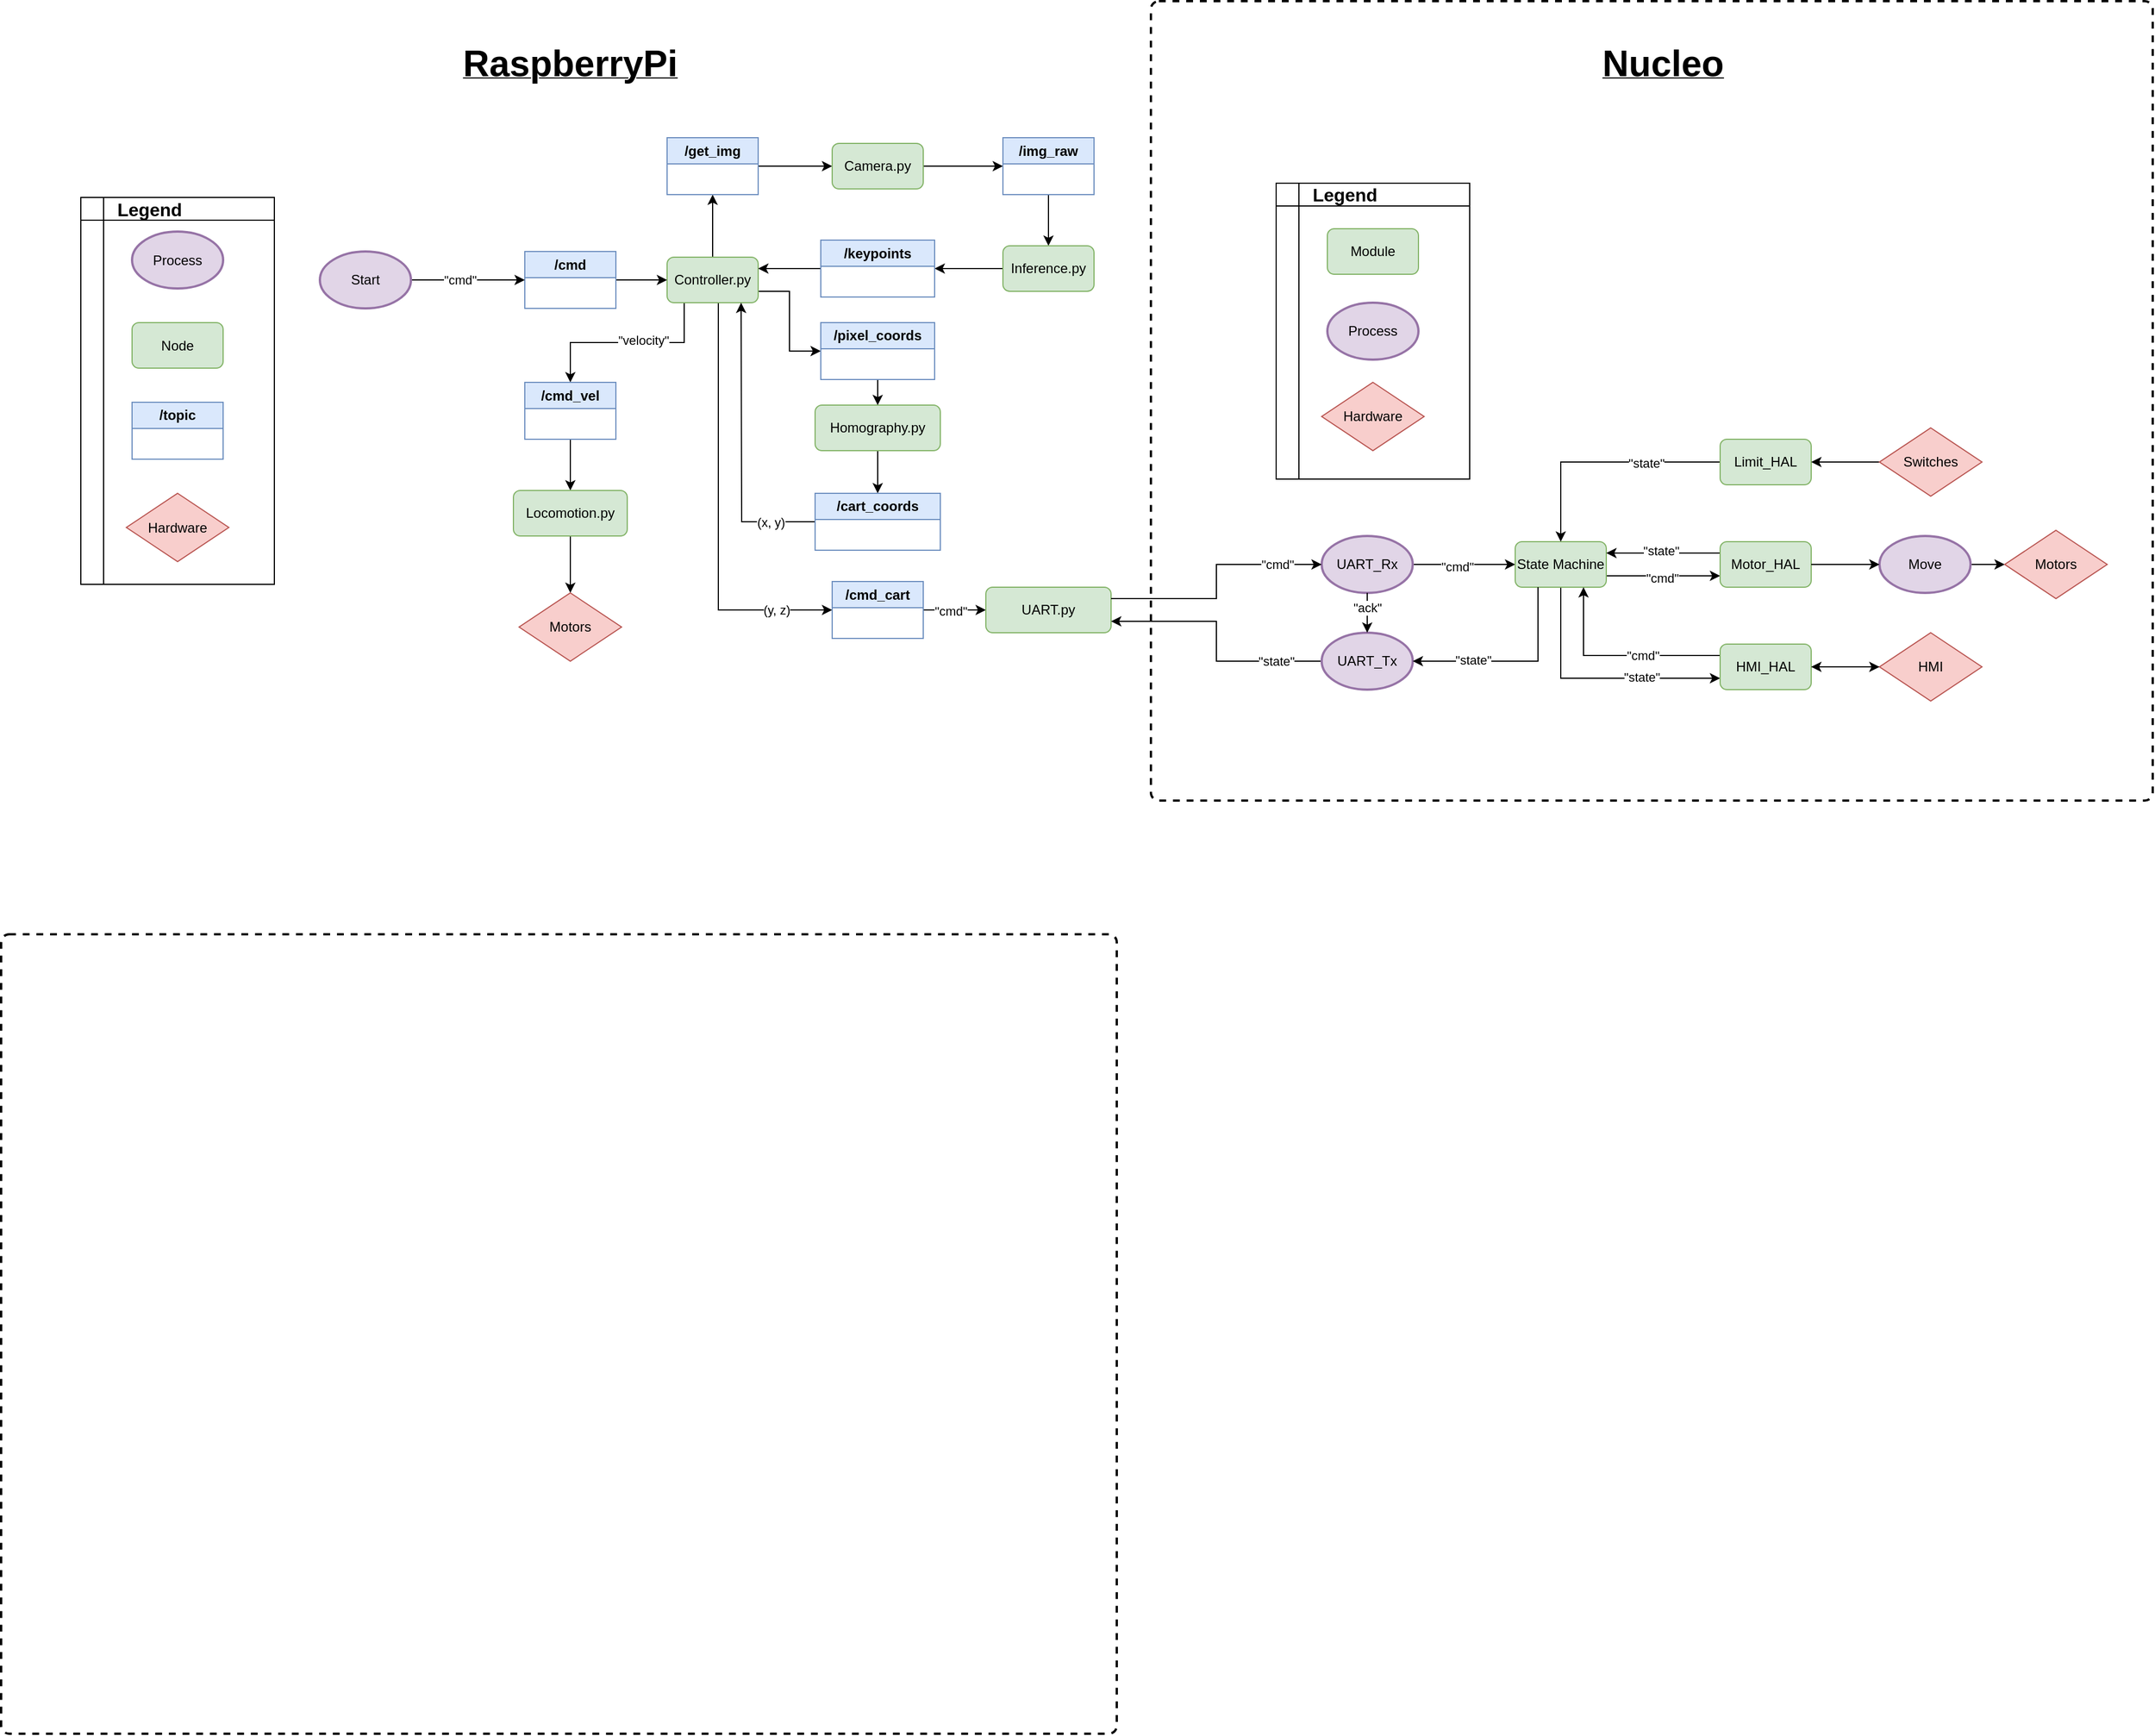 <mxfile version="24.8.4">
  <diagram name="Page-1" id="js-JORSwDeCTtrG_aufr">
    <mxGraphModel dx="1839" dy="1692" grid="1" gridSize="10" guides="1" tooltips="1" connect="1" arrows="1" fold="1" page="1" pageScale="1" pageWidth="850" pageHeight="1100" math="0" shadow="0">
      <root>
        <mxCell id="0" />
        <mxCell id="1" parent="0" />
        <mxCell id="SvQYntT_slhw4JaxMj-Q-137" value="" style="rounded=1;whiteSpace=wrap;html=1;absoluteArcSize=1;arcSize=14;strokeWidth=2;fillColor=none;dashed=1;" parent="1" vertex="1">
          <mxGeometry x="-500" y="520" width="980" height="702.5" as="geometry" />
        </mxCell>
        <mxCell id="SvQYntT_slhw4JaxMj-Q-130" value="" style="shape=internalStorage;whiteSpace=wrap;html=1;backgroundOutline=1;" parent="1" vertex="1">
          <mxGeometry x="-430" y="-127.5" width="170" height="340" as="geometry" />
        </mxCell>
        <mxCell id="SvQYntT_slhw4JaxMj-Q-131" value="&lt;font size=&quot;1&quot; style=&quot;&quot;&gt;&lt;b style=&quot;&quot;&gt;&lt;span style=&quot;font-size: 16px;&quot;&gt;Legend&lt;/span&gt;&lt;/b&gt;&lt;/font&gt;" style="text;html=1;align=center;verticalAlign=middle;resizable=0;points=[];autosize=1;strokeColor=none;fillColor=none;" parent="1" vertex="1">
          <mxGeometry x="-410" y="-132.5" width="80" height="30" as="geometry" />
        </mxCell>
        <mxCell id="SvQYntT_slhw4JaxMj-Q-129" value="" style="shape=internalStorage;whiteSpace=wrap;html=1;backgroundOutline=1;" parent="1" vertex="1">
          <mxGeometry x="620" y="-140" width="170" height="260" as="geometry" />
        </mxCell>
        <mxCell id="SvQYntT_slhw4JaxMj-Q-13" style="edgeStyle=orthogonalEdgeStyle;rounded=0;orthogonalLoop=1;jettySize=auto;html=1;exitX=0.5;exitY=1;exitDx=0;exitDy=0;entryX=0.5;entryY=0;entryDx=0;entryDy=0;" parent="1" source="SvQYntT_slhw4JaxMj-Q-2" target="SvQYntT_slhw4JaxMj-Q-11" edge="1">
          <mxGeometry relative="1" as="geometry">
            <Array as="points">
              <mxPoint x="100" y="-35" />
              <mxPoint x="100" />
              <mxPoint />
            </Array>
          </mxGeometry>
        </mxCell>
        <mxCell id="SvQYntT_slhw4JaxMj-Q-14" value="&quot;velocity&quot;" style="edgeLabel;html=1;align=center;verticalAlign=middle;resizable=0;points=[];" parent="SvQYntT_slhw4JaxMj-Q-13" vertex="1" connectable="0">
          <mxGeometry x="-0.015" y="-2" relative="1" as="geometry">
            <mxPoint as="offset" />
          </mxGeometry>
        </mxCell>
        <mxCell id="SvQYntT_slhw4JaxMj-Q-50" style="edgeStyle=orthogonalEdgeStyle;rounded=0;orthogonalLoop=1;jettySize=auto;html=1;exitX=0.5;exitY=0;exitDx=0;exitDy=0;entryX=0.5;entryY=1;entryDx=0;entryDy=0;" parent="1" source="SvQYntT_slhw4JaxMj-Q-2" target="SvQYntT_slhw4JaxMj-Q-18" edge="1">
          <mxGeometry relative="1" as="geometry" />
        </mxCell>
        <mxCell id="SvQYntT_slhw4JaxMj-Q-67" style="edgeStyle=orthogonalEdgeStyle;rounded=0;orthogonalLoop=1;jettySize=auto;html=1;exitX=0.5;exitY=1;exitDx=0;exitDy=0;entryX=0;entryY=0.5;entryDx=0;entryDy=0;" parent="1" edge="1" target="SvQYntT_slhw4JaxMj-Q-66">
          <mxGeometry relative="1" as="geometry">
            <mxPoint x="115" y="-35" as="sourcePoint" />
            <mxPoint x="220" y="235" as="targetPoint" />
            <Array as="points">
              <mxPoint x="130" y="-35" />
              <mxPoint x="130" y="235" />
            </Array>
          </mxGeometry>
        </mxCell>
        <mxCell id="SvQYntT_slhw4JaxMj-Q-68" value="(y, z)" style="edgeLabel;html=1;align=center;verticalAlign=middle;resizable=0;points=[];" parent="SvQYntT_slhw4JaxMj-Q-67" vertex="1" connectable="0">
          <mxGeometry x="0.742" relative="1" as="geometry">
            <mxPoint as="offset" />
          </mxGeometry>
        </mxCell>
        <mxCell id="pFv_5wyaezQBT4WOw5hq-5" style="edgeStyle=orthogonalEdgeStyle;rounded=0;orthogonalLoop=1;jettySize=auto;html=1;exitX=1;exitY=0.75;exitDx=0;exitDy=0;entryX=0;entryY=0.5;entryDx=0;entryDy=0;" edge="1" parent="1" source="SvQYntT_slhw4JaxMj-Q-2" target="pFv_5wyaezQBT4WOw5hq-1">
          <mxGeometry relative="1" as="geometry" />
        </mxCell>
        <mxCell id="SvQYntT_slhw4JaxMj-Q-2" value="Controller.py" style="rounded=1;whiteSpace=wrap;html=1;fillColor=#d5e8d4;strokeColor=#82b366;" parent="1" vertex="1">
          <mxGeometry x="85" y="-75" width="80" height="40" as="geometry" />
        </mxCell>
        <mxCell id="SvQYntT_slhw4JaxMj-Q-10" style="edgeStyle=orthogonalEdgeStyle;rounded=0;orthogonalLoop=1;jettySize=auto;html=1;exitX=1;exitY=0.5;exitDx=0;exitDy=0;entryX=0;entryY=0.5;entryDx=0;entryDy=0;" parent="1" source="SvQYntT_slhw4JaxMj-Q-5" target="SvQYntT_slhw4JaxMj-Q-2" edge="1">
          <mxGeometry relative="1" as="geometry" />
        </mxCell>
        <mxCell id="SvQYntT_slhw4JaxMj-Q-5" value="/cmd" style="swimlane;whiteSpace=wrap;html=1;fillColor=#dae8fc;strokeColor=#6c8ebf;" parent="1" vertex="1">
          <mxGeometry x="-40" y="-80" width="80" height="50" as="geometry" />
        </mxCell>
        <mxCell id="SvQYntT_slhw4JaxMj-Q-6" value="Process" style="strokeWidth=2;html=1;shape=mxgraph.flowchart.start_1;whiteSpace=wrap;fillColor=#e1d5e7;strokeColor=#9673a6;" parent="1" vertex="1">
          <mxGeometry x="-385" y="-97.5" width="80" height="50" as="geometry" />
        </mxCell>
        <mxCell id="SvQYntT_slhw4JaxMj-Q-61" style="edgeStyle=orthogonalEdgeStyle;rounded=0;orthogonalLoop=1;jettySize=auto;html=1;exitX=1;exitY=0.5;exitDx=0;exitDy=0;exitPerimeter=0;entryX=0;entryY=0.5;entryDx=0;entryDy=0;" parent="1" source="SvQYntT_slhw4JaxMj-Q-7" target="SvQYntT_slhw4JaxMj-Q-5" edge="1">
          <mxGeometry relative="1" as="geometry" />
        </mxCell>
        <mxCell id="SvQYntT_slhw4JaxMj-Q-62" value="&quot;cmd&quot;" style="edgeLabel;html=1;align=center;verticalAlign=middle;resizable=0;points=[];" parent="SvQYntT_slhw4JaxMj-Q-61" vertex="1" connectable="0">
          <mxGeometry x="-0.147" relative="1" as="geometry">
            <mxPoint as="offset" />
          </mxGeometry>
        </mxCell>
        <mxCell id="SvQYntT_slhw4JaxMj-Q-7" value="Start" style="strokeWidth=2;html=1;shape=mxgraph.flowchart.start_1;whiteSpace=wrap;fillColor=#e1d5e7;strokeColor=#9673a6;" parent="1" vertex="1">
          <mxGeometry x="-220" y="-80" width="80" height="50" as="geometry" />
        </mxCell>
        <mxCell id="SvQYntT_slhw4JaxMj-Q-21" style="edgeStyle=orthogonalEdgeStyle;rounded=0;orthogonalLoop=1;jettySize=auto;html=1;exitX=0.5;exitY=1;exitDx=0;exitDy=0;entryX=0.5;entryY=0;entryDx=0;entryDy=0;" parent="1" source="SvQYntT_slhw4JaxMj-Q-11" target="SvQYntT_slhw4JaxMj-Q-12" edge="1">
          <mxGeometry relative="1" as="geometry" />
        </mxCell>
        <mxCell id="SvQYntT_slhw4JaxMj-Q-11" value="/cmd_vel" style="swimlane;whiteSpace=wrap;html=1;fillColor=#dae8fc;strokeColor=#6c8ebf;" parent="1" vertex="1">
          <mxGeometry x="-40" y="35" width="80" height="50" as="geometry" />
        </mxCell>
        <mxCell id="SvQYntT_slhw4JaxMj-Q-71" style="edgeStyle=orthogonalEdgeStyle;rounded=0;orthogonalLoop=1;jettySize=auto;html=1;exitX=0.5;exitY=1;exitDx=0;exitDy=0;entryX=0.5;entryY=0;entryDx=0;entryDy=0;" parent="1" source="SvQYntT_slhw4JaxMj-Q-12" target="SvQYntT_slhw4JaxMj-Q-70" edge="1">
          <mxGeometry relative="1" as="geometry" />
        </mxCell>
        <mxCell id="SvQYntT_slhw4JaxMj-Q-12" value="Locomotion.py" style="rounded=1;whiteSpace=wrap;html=1;fillColor=#d5e8d4;strokeColor=#82b366;" parent="1" vertex="1">
          <mxGeometry x="-50" y="130" width="100" height="40" as="geometry" />
        </mxCell>
        <mxCell id="SvQYntT_slhw4JaxMj-Q-16" value="Node" style="rounded=1;whiteSpace=wrap;html=1;fillColor=#d5e8d4;strokeColor=#82b366;" parent="1" vertex="1">
          <mxGeometry x="-385" y="-17.5" width="80" height="40" as="geometry" />
        </mxCell>
        <mxCell id="SvQYntT_slhw4JaxMj-Q-17" value="/topic" style="swimlane;whiteSpace=wrap;html=1;fillColor=#dae8fc;strokeColor=#6c8ebf;" parent="1" vertex="1">
          <mxGeometry x="-385" y="52.5" width="80" height="50" as="geometry" />
        </mxCell>
        <mxCell id="SvQYntT_slhw4JaxMj-Q-51" style="edgeStyle=orthogonalEdgeStyle;rounded=0;orthogonalLoop=1;jettySize=auto;html=1;exitX=1;exitY=0.5;exitDx=0;exitDy=0;entryX=0;entryY=0.5;entryDx=0;entryDy=0;" parent="1" source="SvQYntT_slhw4JaxMj-Q-18" target="SvQYntT_slhw4JaxMj-Q-20" edge="1">
          <mxGeometry relative="1" as="geometry" />
        </mxCell>
        <mxCell id="SvQYntT_slhw4JaxMj-Q-18" value="/get_img" style="swimlane;whiteSpace=wrap;html=1;fillColor=#dae8fc;strokeColor=#6c8ebf;" parent="1" vertex="1">
          <mxGeometry x="85" y="-180" width="80" height="50" as="geometry" />
        </mxCell>
        <mxCell id="SvQYntT_slhw4JaxMj-Q-52" style="edgeStyle=orthogonalEdgeStyle;rounded=0;orthogonalLoop=1;jettySize=auto;html=1;exitX=1;exitY=0.5;exitDx=0;exitDy=0;entryX=0;entryY=0.5;entryDx=0;entryDy=0;" parent="1" source="SvQYntT_slhw4JaxMj-Q-20" target="SvQYntT_slhw4JaxMj-Q-25" edge="1">
          <mxGeometry relative="1" as="geometry" />
        </mxCell>
        <mxCell id="SvQYntT_slhw4JaxMj-Q-20" value="Camera.py" style="rounded=1;whiteSpace=wrap;html=1;fillColor=#d5e8d4;strokeColor=#82b366;" parent="1" vertex="1">
          <mxGeometry x="230" y="-175" width="80" height="40" as="geometry" />
        </mxCell>
        <mxCell id="SvQYntT_slhw4JaxMj-Q-53" style="edgeStyle=orthogonalEdgeStyle;rounded=0;orthogonalLoop=1;jettySize=auto;html=1;exitX=0.5;exitY=1;exitDx=0;exitDy=0;entryX=0.5;entryY=0;entryDx=0;entryDy=0;" parent="1" source="SvQYntT_slhw4JaxMj-Q-25" target="SvQYntT_slhw4JaxMj-Q-27" edge="1">
          <mxGeometry relative="1" as="geometry" />
        </mxCell>
        <mxCell id="SvQYntT_slhw4JaxMj-Q-25" value="/img_raw" style="swimlane;whiteSpace=wrap;html=1;startSize=23;fillColor=#dae8fc;strokeColor=#6c8ebf;" parent="1" vertex="1">
          <mxGeometry x="380" y="-180" width="80" height="50" as="geometry" />
        </mxCell>
        <mxCell id="SvQYntT_slhw4JaxMj-Q-54" style="edgeStyle=orthogonalEdgeStyle;rounded=0;orthogonalLoop=1;jettySize=auto;html=1;exitX=0;exitY=0.5;exitDx=0;exitDy=0;entryX=1;entryY=0.5;entryDx=0;entryDy=0;" parent="1" source="SvQYntT_slhw4JaxMj-Q-27" target="SvQYntT_slhw4JaxMj-Q-31" edge="1">
          <mxGeometry relative="1" as="geometry" />
        </mxCell>
        <mxCell id="SvQYntT_slhw4JaxMj-Q-27" value="Inference.py" style="rounded=1;whiteSpace=wrap;html=1;fillColor=#d5e8d4;strokeColor=#82b366;" parent="1" vertex="1">
          <mxGeometry x="380" y="-85" width="80" height="40" as="geometry" />
        </mxCell>
        <mxCell id="pFv_5wyaezQBT4WOw5hq-3" style="edgeStyle=orthogonalEdgeStyle;rounded=0;orthogonalLoop=1;jettySize=auto;html=1;exitX=0;exitY=0.5;exitDx=0;exitDy=0;entryX=1;entryY=0.25;entryDx=0;entryDy=0;" edge="1" parent="1" source="SvQYntT_slhw4JaxMj-Q-31" target="SvQYntT_slhw4JaxMj-Q-2">
          <mxGeometry relative="1" as="geometry" />
        </mxCell>
        <mxCell id="SvQYntT_slhw4JaxMj-Q-31" value="/keypoints" style="swimlane;whiteSpace=wrap;html=1;startSize=23;fillColor=#dae8fc;strokeColor=#6c8ebf;" parent="1" vertex="1">
          <mxGeometry x="220" y="-90" width="100" height="50" as="geometry" />
        </mxCell>
        <mxCell id="SvQYntT_slhw4JaxMj-Q-63" style="edgeStyle=orthogonalEdgeStyle;rounded=0;orthogonalLoop=1;jettySize=auto;html=1;exitX=0.5;exitY=1;exitDx=0;exitDy=0;entryX=0.5;entryY=0;entryDx=0;entryDy=0;" parent="1" source="SvQYntT_slhw4JaxMj-Q-56" target="SvQYntT_slhw4JaxMj-Q-58" edge="1">
          <mxGeometry relative="1" as="geometry" />
        </mxCell>
        <mxCell id="SvQYntT_slhw4JaxMj-Q-56" value="Homography.py" style="rounded=1;whiteSpace=wrap;html=1;fillColor=#d5e8d4;strokeColor=#82b366;" parent="1" vertex="1">
          <mxGeometry x="215" y="55" width="110" height="40" as="geometry" />
        </mxCell>
        <mxCell id="SvQYntT_slhw4JaxMj-Q-64" style="edgeStyle=orthogonalEdgeStyle;rounded=0;orthogonalLoop=1;jettySize=auto;html=1;exitX=0;exitY=0.5;exitDx=0;exitDy=0;entryX=0.5;entryY=1;entryDx=0;entryDy=0;" parent="1" source="SvQYntT_slhw4JaxMj-Q-58" edge="1">
          <mxGeometry relative="1" as="geometry">
            <mxPoint x="240" y="135.0" as="sourcePoint" />
            <mxPoint x="150" y="-35.0" as="targetPoint" />
          </mxGeometry>
        </mxCell>
        <mxCell id="SvQYntT_slhw4JaxMj-Q-65" value="(x, y)" style="edgeLabel;html=1;align=center;verticalAlign=middle;resizable=0;points=[];" parent="SvQYntT_slhw4JaxMj-Q-64" vertex="1" connectable="0">
          <mxGeometry x="-0.659" y="1" relative="1" as="geometry">
            <mxPoint x="5" y="-1" as="offset" />
          </mxGeometry>
        </mxCell>
        <mxCell id="SvQYntT_slhw4JaxMj-Q-58" value="/cart_coords" style="swimlane;whiteSpace=wrap;html=1;fillColor=#dae8fc;strokeColor=#6c8ebf;" parent="1" vertex="1">
          <mxGeometry x="215" y="132.5" width="110" height="50" as="geometry" />
        </mxCell>
        <mxCell id="SvQYntT_slhw4JaxMj-Q-83" style="edgeStyle=orthogonalEdgeStyle;rounded=0;orthogonalLoop=1;jettySize=auto;html=1;exitX=1;exitY=0.5;exitDx=0;exitDy=0;entryX=0;entryY=0.5;entryDx=0;entryDy=0;" parent="1" source="SvQYntT_slhw4JaxMj-Q-66" target="SvQYntT_slhw4JaxMj-Q-72" edge="1">
          <mxGeometry relative="1" as="geometry" />
        </mxCell>
        <mxCell id="SvQYntT_slhw4JaxMj-Q-126" value="&quot;cmd&quot;" style="edgeLabel;html=1;align=center;verticalAlign=middle;resizable=0;points=[];" parent="SvQYntT_slhw4JaxMj-Q-83" vertex="1" connectable="0">
          <mxGeometry x="-0.12" y="-1" relative="1" as="geometry">
            <mxPoint as="offset" />
          </mxGeometry>
        </mxCell>
        <mxCell id="SvQYntT_slhw4JaxMj-Q-66" value="/cmd_cart" style="swimlane;whiteSpace=wrap;html=1;fillColor=#dae8fc;strokeColor=#6c8ebf;" parent="1" vertex="1">
          <mxGeometry x="230" y="210" width="80" height="50" as="geometry" />
        </mxCell>
        <mxCell id="SvQYntT_slhw4JaxMj-Q-69" value="Hardware" style="rhombus;whiteSpace=wrap;html=1;fillColor=#f8cecc;strokeColor=#b85450;" parent="1" vertex="1">
          <mxGeometry x="-390" y="132.5" width="90" height="60" as="geometry" />
        </mxCell>
        <mxCell id="SvQYntT_slhw4JaxMj-Q-70" value="Motors" style="rhombus;whiteSpace=wrap;html=1;fillColor=#f8cecc;strokeColor=#b85450;" parent="1" vertex="1">
          <mxGeometry x="-45" y="220" width="90" height="60" as="geometry" />
        </mxCell>
        <mxCell id="SvQYntT_slhw4JaxMj-Q-72" value="UART.py" style="rounded=1;whiteSpace=wrap;html=1;fillColor=#d5e8d4;strokeColor=#82b366;" parent="1" vertex="1">
          <mxGeometry x="365" y="215" width="110" height="40" as="geometry" />
        </mxCell>
        <mxCell id="SvQYntT_slhw4JaxMj-Q-96" style="edgeStyle=orthogonalEdgeStyle;rounded=0;orthogonalLoop=1;jettySize=auto;html=1;exitX=1;exitY=0.5;exitDx=0;exitDy=0;exitPerimeter=0;entryX=0;entryY=0.5;entryDx=0;entryDy=0;" parent="1" source="SvQYntT_slhw4JaxMj-Q-73" target="SvQYntT_slhw4JaxMj-Q-88" edge="1">
          <mxGeometry relative="1" as="geometry" />
        </mxCell>
        <mxCell id="SvQYntT_slhw4JaxMj-Q-121" value="&quot;cmd&quot;" style="edgeLabel;html=1;align=center;verticalAlign=middle;resizable=0;points=[];" parent="SvQYntT_slhw4JaxMj-Q-96" vertex="1" connectable="0">
          <mxGeometry x="-0.149" y="-2" relative="1" as="geometry">
            <mxPoint as="offset" />
          </mxGeometry>
        </mxCell>
        <mxCell id="SvQYntT_slhw4JaxMj-Q-73" value="UART_Rx" style="strokeWidth=2;html=1;shape=mxgraph.flowchart.start_1;whiteSpace=wrap;fillColor=#e1d5e7;strokeColor=#9673a6;" parent="1" vertex="1">
          <mxGeometry x="660" y="170" width="80" height="50" as="geometry" />
        </mxCell>
        <mxCell id="SvQYntT_slhw4JaxMj-Q-75" style="edgeStyle=orthogonalEdgeStyle;rounded=0;orthogonalLoop=1;jettySize=auto;html=1;exitX=1;exitY=0.25;exitDx=0;exitDy=0;entryX=0;entryY=0.5;entryDx=0;entryDy=0;entryPerimeter=0;" parent="1" source="SvQYntT_slhw4JaxMj-Q-72" target="SvQYntT_slhw4JaxMj-Q-73" edge="1">
          <mxGeometry relative="1" as="geometry" />
        </mxCell>
        <mxCell id="SvQYntT_slhw4JaxMj-Q-124" value="&quot;cmd&quot;" style="edgeLabel;html=1;align=center;verticalAlign=middle;resizable=0;points=[];" parent="SvQYntT_slhw4JaxMj-Q-75" vertex="1" connectable="0">
          <mxGeometry x="0.585" y="-1" relative="1" as="geometry">
            <mxPoint x="5" y="-1" as="offset" />
          </mxGeometry>
        </mxCell>
        <mxCell id="SvQYntT_slhw4JaxMj-Q-78" style="edgeStyle=orthogonalEdgeStyle;rounded=0;orthogonalLoop=1;jettySize=auto;html=1;exitX=0;exitY=0.5;exitDx=0;exitDy=0;exitPerimeter=0;entryX=1;entryY=0.75;entryDx=0;entryDy=0;" parent="1" source="SvQYntT_slhw4JaxMj-Q-76" target="SvQYntT_slhw4JaxMj-Q-72" edge="1">
          <mxGeometry relative="1" as="geometry" />
        </mxCell>
        <mxCell id="SvQYntT_slhw4JaxMj-Q-123" value="&quot;state&quot;" style="edgeLabel;html=1;align=center;verticalAlign=middle;resizable=0;points=[];" parent="SvQYntT_slhw4JaxMj-Q-78" vertex="1" connectable="0">
          <mxGeometry x="-0.681" y="2" relative="1" as="geometry">
            <mxPoint x="-5" y="-2" as="offset" />
          </mxGeometry>
        </mxCell>
        <mxCell id="SvQYntT_slhw4JaxMj-Q-76" value="UART_Tx" style="strokeWidth=2;html=1;shape=mxgraph.flowchart.start_1;whiteSpace=wrap;fillColor=#e1d5e7;strokeColor=#9673a6;" parent="1" vertex="1">
          <mxGeometry x="660" y="255" width="80" height="50" as="geometry" />
        </mxCell>
        <mxCell id="SvQYntT_slhw4JaxMj-Q-79" style="edgeStyle=orthogonalEdgeStyle;rounded=0;orthogonalLoop=1;jettySize=auto;html=1;exitX=0.5;exitY=1;exitDx=0;exitDy=0;exitPerimeter=0;entryX=0.5;entryY=0;entryDx=0;entryDy=0;entryPerimeter=0;" parent="1" source="SvQYntT_slhw4JaxMj-Q-73" target="SvQYntT_slhw4JaxMj-Q-76" edge="1">
          <mxGeometry relative="1" as="geometry" />
        </mxCell>
        <mxCell id="SvQYntT_slhw4JaxMj-Q-80" value="&quot;ack&quot;" style="edgeLabel;html=1;align=center;verticalAlign=middle;resizable=0;points=[];" parent="SvQYntT_slhw4JaxMj-Q-79" vertex="1" connectable="0">
          <mxGeometry x="-0.286" relative="1" as="geometry">
            <mxPoint as="offset" />
          </mxGeometry>
        </mxCell>
        <mxCell id="SvQYntT_slhw4JaxMj-Q-81" value="Module" style="rounded=1;whiteSpace=wrap;html=1;fillColor=#d5e8d4;strokeColor=#82b366;" parent="1" vertex="1">
          <mxGeometry x="665" y="-100" width="80" height="40" as="geometry" />
        </mxCell>
        <mxCell id="SvQYntT_slhw4JaxMj-Q-119" style="edgeStyle=orthogonalEdgeStyle;rounded=0;orthogonalLoop=1;jettySize=auto;html=1;exitX=1;exitY=0.5;exitDx=0;exitDy=0;exitPerimeter=0;entryX=0;entryY=0.5;entryDx=0;entryDy=0;" parent="1" source="SvQYntT_slhw4JaxMj-Q-82" target="SvQYntT_slhw4JaxMj-Q-97" edge="1">
          <mxGeometry relative="1" as="geometry" />
        </mxCell>
        <mxCell id="SvQYntT_slhw4JaxMj-Q-82" value="Move" style="strokeWidth=2;html=1;shape=mxgraph.flowchart.start_1;whiteSpace=wrap;fillColor=#e1d5e7;strokeColor=#9673a6;" parent="1" vertex="1">
          <mxGeometry x="1150" y="170" width="80" height="50" as="geometry" />
        </mxCell>
        <mxCell id="SvQYntT_slhw4JaxMj-Q-93" style="edgeStyle=orthogonalEdgeStyle;rounded=0;orthogonalLoop=1;jettySize=auto;html=1;exitX=1;exitY=0.75;exitDx=0;exitDy=0;entryX=0;entryY=0.75;entryDx=0;entryDy=0;" parent="1" source="SvQYntT_slhw4JaxMj-Q-88" target="SvQYntT_slhw4JaxMj-Q-90" edge="1">
          <mxGeometry relative="1" as="geometry" />
        </mxCell>
        <mxCell id="SvQYntT_slhw4JaxMj-Q-95" value="&quot;cmd&quot;" style="edgeLabel;html=1;align=center;verticalAlign=middle;resizable=0;points=[];" parent="SvQYntT_slhw4JaxMj-Q-93" vertex="1" connectable="0">
          <mxGeometry x="-0.033" y="-2" relative="1" as="geometry">
            <mxPoint as="offset" />
          </mxGeometry>
        </mxCell>
        <mxCell id="SvQYntT_slhw4JaxMj-Q-112" style="edgeStyle=orthogonalEdgeStyle;rounded=0;orthogonalLoop=1;jettySize=auto;html=1;exitX=0.5;exitY=1;exitDx=0;exitDy=0;entryX=0;entryY=0.75;entryDx=0;entryDy=0;" parent="1" source="SvQYntT_slhw4JaxMj-Q-88" target="SvQYntT_slhw4JaxMj-Q-107" edge="1">
          <mxGeometry relative="1" as="geometry" />
        </mxCell>
        <mxCell id="SvQYntT_slhw4JaxMj-Q-113" value="&quot;state&quot;" style="edgeLabel;html=1;align=center;verticalAlign=middle;resizable=0;points=[];" parent="SvQYntT_slhw4JaxMj-Q-112" vertex="1" connectable="0">
          <mxGeometry x="0.372" y="1" relative="1" as="geometry">
            <mxPoint as="offset" />
          </mxGeometry>
        </mxCell>
        <mxCell id="SvQYntT_slhw4JaxMj-Q-88" value="State Machine" style="rounded=1;whiteSpace=wrap;html=1;fillColor=#d5e8d4;strokeColor=#82b366;" parent="1" vertex="1">
          <mxGeometry x="830" y="175" width="80" height="40" as="geometry" />
        </mxCell>
        <mxCell id="SvQYntT_slhw4JaxMj-Q-92" style="edgeStyle=orthogonalEdgeStyle;rounded=0;orthogonalLoop=1;jettySize=auto;html=1;exitX=0;exitY=0.25;exitDx=0;exitDy=0;entryX=1;entryY=0.25;entryDx=0;entryDy=0;" parent="1" source="SvQYntT_slhw4JaxMj-Q-90" target="SvQYntT_slhw4JaxMj-Q-88" edge="1">
          <mxGeometry relative="1" as="geometry" />
        </mxCell>
        <mxCell id="SvQYntT_slhw4JaxMj-Q-94" value="&quot;state&quot;" style="edgeLabel;html=1;align=center;verticalAlign=middle;resizable=0;points=[];" parent="SvQYntT_slhw4JaxMj-Q-92" vertex="1" connectable="0">
          <mxGeometry x="0.05" y="-2" relative="1" as="geometry">
            <mxPoint as="offset" />
          </mxGeometry>
        </mxCell>
        <mxCell id="SvQYntT_slhw4JaxMj-Q-90" value="Motor_HAL" style="rounded=1;whiteSpace=wrap;html=1;fillColor=#d5e8d4;strokeColor=#82b366;" parent="1" vertex="1">
          <mxGeometry x="1010" y="175" width="80" height="40" as="geometry" />
        </mxCell>
        <mxCell id="SvQYntT_slhw4JaxMj-Q-97" value="Motors" style="rhombus;whiteSpace=wrap;html=1;fillColor=#f8cecc;strokeColor=#b85450;" parent="1" vertex="1">
          <mxGeometry x="1260" y="165" width="90" height="60" as="geometry" />
        </mxCell>
        <mxCell id="SvQYntT_slhw4JaxMj-Q-108" style="edgeStyle=orthogonalEdgeStyle;rounded=0;orthogonalLoop=1;jettySize=auto;html=1;exitX=0;exitY=0.5;exitDx=0;exitDy=0;entryX=0.5;entryY=0;entryDx=0;entryDy=0;" parent="1" source="SvQYntT_slhw4JaxMj-Q-99" target="SvQYntT_slhw4JaxMj-Q-88" edge="1">
          <mxGeometry relative="1" as="geometry" />
        </mxCell>
        <mxCell id="SvQYntT_slhw4JaxMj-Q-109" value="&quot;state&quot;" style="edgeLabel;html=1;align=center;verticalAlign=middle;resizable=0;points=[];" parent="SvQYntT_slhw4JaxMj-Q-108" vertex="1" connectable="0">
          <mxGeometry x="-0.382" y="1" relative="1" as="geometry">
            <mxPoint as="offset" />
          </mxGeometry>
        </mxCell>
        <mxCell id="SvQYntT_slhw4JaxMj-Q-99" value="Limit_HAL" style="rounded=1;whiteSpace=wrap;html=1;fillColor=#d5e8d4;strokeColor=#82b366;" parent="1" vertex="1">
          <mxGeometry x="1010" y="85" width="80" height="40" as="geometry" />
        </mxCell>
        <mxCell id="SvQYntT_slhw4JaxMj-Q-106" style="edgeStyle=orthogonalEdgeStyle;rounded=0;orthogonalLoop=1;jettySize=auto;html=1;exitX=0;exitY=0.5;exitDx=0;exitDy=0;entryX=1;entryY=0.5;entryDx=0;entryDy=0;" parent="1" source="SvQYntT_slhw4JaxMj-Q-103" target="SvQYntT_slhw4JaxMj-Q-99" edge="1">
          <mxGeometry relative="1" as="geometry" />
        </mxCell>
        <mxCell id="SvQYntT_slhw4JaxMj-Q-103" value="Switches" style="rhombus;whiteSpace=wrap;html=1;fillColor=#f8cecc;strokeColor=#b85450;" parent="1" vertex="1">
          <mxGeometry x="1150" y="75" width="90" height="60" as="geometry" />
        </mxCell>
        <mxCell id="SvQYntT_slhw4JaxMj-Q-104" value="Hardware" style="rhombus;whiteSpace=wrap;html=1;fillColor=#f8cecc;strokeColor=#b85450;" parent="1" vertex="1">
          <mxGeometry x="660" y="35" width="90" height="60" as="geometry" />
        </mxCell>
        <mxCell id="SvQYntT_slhw4JaxMj-Q-110" style="edgeStyle=orthogonalEdgeStyle;rounded=0;orthogonalLoop=1;jettySize=auto;html=1;exitX=0;exitY=0.25;exitDx=0;exitDy=0;entryX=0.75;entryY=1;entryDx=0;entryDy=0;" parent="1" source="SvQYntT_slhw4JaxMj-Q-107" target="SvQYntT_slhw4JaxMj-Q-88" edge="1">
          <mxGeometry relative="1" as="geometry" />
        </mxCell>
        <mxCell id="SvQYntT_slhw4JaxMj-Q-111" value="&quot;cmd&quot;" style="edgeLabel;html=1;align=center;verticalAlign=middle;resizable=0;points=[];" parent="SvQYntT_slhw4JaxMj-Q-110" vertex="1" connectable="0">
          <mxGeometry x="-0.241" relative="1" as="geometry">
            <mxPoint as="offset" />
          </mxGeometry>
        </mxCell>
        <mxCell id="SvQYntT_slhw4JaxMj-Q-115" style="edgeStyle=orthogonalEdgeStyle;rounded=0;orthogonalLoop=1;jettySize=auto;html=1;exitX=1;exitY=0.5;exitDx=0;exitDy=0;entryX=0;entryY=0.5;entryDx=0;entryDy=0;" parent="1" source="SvQYntT_slhw4JaxMj-Q-107" target="SvQYntT_slhw4JaxMj-Q-114" edge="1">
          <mxGeometry relative="1" as="geometry" />
        </mxCell>
        <mxCell id="SvQYntT_slhw4JaxMj-Q-107" value="HMI_HAL" style="rounded=1;whiteSpace=wrap;html=1;fillColor=#d5e8d4;strokeColor=#82b366;" parent="1" vertex="1">
          <mxGeometry x="1010" y="265" width="80" height="40" as="geometry" />
        </mxCell>
        <mxCell id="SvQYntT_slhw4JaxMj-Q-116" style="edgeStyle=orthogonalEdgeStyle;rounded=0;orthogonalLoop=1;jettySize=auto;html=1;exitX=0;exitY=0.5;exitDx=0;exitDy=0;entryX=1;entryY=0.5;entryDx=0;entryDy=0;" parent="1" source="SvQYntT_slhw4JaxMj-Q-114" target="SvQYntT_slhw4JaxMj-Q-107" edge="1">
          <mxGeometry relative="1" as="geometry" />
        </mxCell>
        <mxCell id="SvQYntT_slhw4JaxMj-Q-114" value="HMI" style="rhombus;whiteSpace=wrap;html=1;fillColor=#f8cecc;strokeColor=#b85450;" parent="1" vertex="1">
          <mxGeometry x="1150" y="255" width="90" height="60" as="geometry" />
        </mxCell>
        <mxCell id="SvQYntT_slhw4JaxMj-Q-117" value="Process" style="strokeWidth=2;html=1;shape=mxgraph.flowchart.start_1;whiteSpace=wrap;fillColor=#e1d5e7;strokeColor=#9673a6;" parent="1" vertex="1">
          <mxGeometry x="665" y="-35" width="80" height="50" as="geometry" />
        </mxCell>
        <mxCell id="SvQYntT_slhw4JaxMj-Q-118" style="edgeStyle=orthogonalEdgeStyle;rounded=0;orthogonalLoop=1;jettySize=auto;html=1;exitX=1;exitY=0.5;exitDx=0;exitDy=0;entryX=0;entryY=0.5;entryDx=0;entryDy=0;entryPerimeter=0;" parent="1" source="SvQYntT_slhw4JaxMj-Q-90" target="SvQYntT_slhw4JaxMj-Q-82" edge="1">
          <mxGeometry relative="1" as="geometry" />
        </mxCell>
        <mxCell id="SvQYntT_slhw4JaxMj-Q-120" style="edgeStyle=orthogonalEdgeStyle;rounded=0;orthogonalLoop=1;jettySize=auto;html=1;exitX=0.25;exitY=1;exitDx=0;exitDy=0;entryX=1;entryY=0.5;entryDx=0;entryDy=0;entryPerimeter=0;" parent="1" source="SvQYntT_slhw4JaxMj-Q-88" target="SvQYntT_slhw4JaxMj-Q-76" edge="1">
          <mxGeometry relative="1" as="geometry" />
        </mxCell>
        <mxCell id="SvQYntT_slhw4JaxMj-Q-122" value="&quot;state&quot;" style="edgeLabel;html=1;align=center;verticalAlign=middle;resizable=0;points=[];" parent="SvQYntT_slhw4JaxMj-Q-120" vertex="1" connectable="0">
          <mxGeometry x="0.399" y="-1" relative="1" as="geometry">
            <mxPoint as="offset" />
          </mxGeometry>
        </mxCell>
        <mxCell id="SvQYntT_slhw4JaxMj-Q-127" value="&lt;font size=&quot;1&quot; style=&quot;&quot;&gt;&lt;b style=&quot;&quot;&gt;&lt;span style=&quot;font-size: 16px;&quot;&gt;Legend&lt;/span&gt;&lt;/b&gt;&lt;/font&gt;" style="text;html=1;align=center;verticalAlign=middle;resizable=0;points=[];autosize=1;strokeColor=none;fillColor=none;" parent="1" vertex="1">
          <mxGeometry x="640" y="-145" width="80" height="30" as="geometry" />
        </mxCell>
        <mxCell id="SvQYntT_slhw4JaxMj-Q-133" value="&lt;b&gt;&lt;u&gt;&lt;font style=&quot;font-size: 32px;&quot;&gt;RaspberryPi&lt;/font&gt;&lt;/u&gt;&lt;/b&gt;" style="text;html=1;strokeColor=none;fillColor=none;align=center;verticalAlign=middle;whiteSpace=wrap;rounded=0;" parent="1" vertex="1">
          <mxGeometry x="-110" y="-270" width="220" height="50" as="geometry" />
        </mxCell>
        <mxCell id="SvQYntT_slhw4JaxMj-Q-138" value="" style="rounded=1;whiteSpace=wrap;html=1;absoluteArcSize=1;arcSize=14;strokeWidth=2;fillColor=none;dashed=1;" parent="1" vertex="1">
          <mxGeometry x="510" y="-300" width="880" height="702.5" as="geometry" />
        </mxCell>
        <mxCell id="SvQYntT_slhw4JaxMj-Q-139" value="&lt;b&gt;&lt;u&gt;&lt;font style=&quot;font-size: 32px;&quot;&gt;Nucleo&lt;/font&gt;&lt;/u&gt;&lt;/b&gt;" style="text;html=1;strokeColor=none;fillColor=none;align=center;verticalAlign=middle;whiteSpace=wrap;rounded=0;" parent="1" vertex="1">
          <mxGeometry x="850" y="-270" width="220" height="50" as="geometry" />
        </mxCell>
        <mxCell id="pFv_5wyaezQBT4WOw5hq-6" style="edgeStyle=orthogonalEdgeStyle;rounded=0;orthogonalLoop=1;jettySize=auto;html=1;exitX=0.5;exitY=1;exitDx=0;exitDy=0;entryX=0.5;entryY=0;entryDx=0;entryDy=0;" edge="1" parent="1" source="pFv_5wyaezQBT4WOw5hq-1" target="SvQYntT_slhw4JaxMj-Q-56">
          <mxGeometry relative="1" as="geometry" />
        </mxCell>
        <mxCell id="pFv_5wyaezQBT4WOw5hq-1" value="/pixel_coords" style="swimlane;whiteSpace=wrap;html=1;startSize=23;fillColor=#dae8fc;strokeColor=#6c8ebf;" vertex="1" parent="1">
          <mxGeometry x="220" y="-17.5" width="100" height="50" as="geometry" />
        </mxCell>
      </root>
    </mxGraphModel>
  </diagram>
</mxfile>
